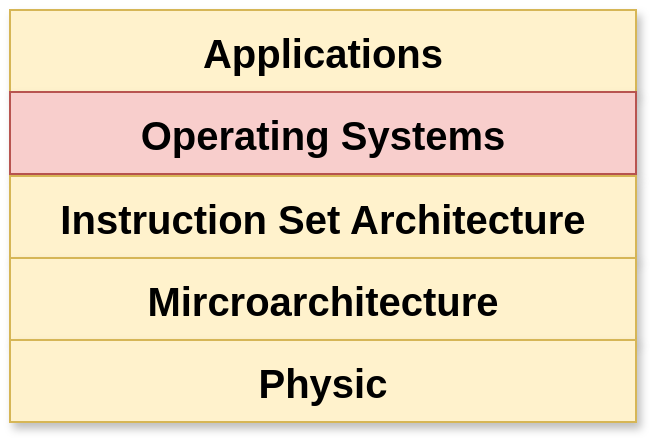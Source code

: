 <mxfile version="14.4.3" type="device"><diagram id="j2AzuaDBS5yuWr02Qv61" name="第 1 页"><mxGraphModel dx="1906" dy="1231" grid="0" gridSize="10" guides="1" tooltips="1" connect="1" arrows="1" fold="1" page="0" pageScale="1" pageWidth="827" pageHeight="1169" math="0" shadow="0"><root><mxCell id="0"/><mxCell id="1" parent="0"/><mxCell id="BJBoEyHh_IG-nAEQ-GW7-7" value="&lt;b&gt;&lt;font style=&quot;font-size: 20px&quot;&gt;Applications&lt;/font&gt;&lt;/b&gt;" style="rounded=0;whiteSpace=wrap;html=1;fillColor=#fff2cc;strokeColor=#d6b656;shadow=1;" parent="1" vertex="1"><mxGeometry x="-426" y="-1" width="313" height="41" as="geometry"/></mxCell><mxCell id="BJBoEyHh_IG-nAEQ-GW7-1" value="&lt;b&gt;&lt;font style=&quot;font-size: 20px&quot;&gt;Operating Systems&lt;/font&gt;&lt;/b&gt;" style="rounded=0;whiteSpace=wrap;html=1;fillColor=#f8cecc;strokeColor=#b85450;shadow=1;" parent="1" vertex="1"><mxGeometry x="-426" y="40" width="313" height="41" as="geometry"/></mxCell><mxCell id="BJBoEyHh_IG-nAEQ-GW7-2" value="&lt;b&gt;&lt;font style=&quot;font-size: 20px&quot;&gt;Instruction Set Architecture&lt;/font&gt;&lt;/b&gt;" style="rounded=0;whiteSpace=wrap;html=1;fillColor=#fff2cc;strokeColor=#d6b656;shadow=1;" parent="1" vertex="1"><mxGeometry x="-426" y="82" width="313" height="41" as="geometry"/></mxCell><mxCell id="BJBoEyHh_IG-nAEQ-GW7-3" value="&lt;b&gt;&lt;font style=&quot;font-size: 20px&quot;&gt;Mircroarchitecture&lt;/font&gt;&lt;/b&gt;" style="rounded=0;whiteSpace=wrap;html=1;fillColor=#fff2cc;strokeColor=#d6b656;shadow=1;" parent="1" vertex="1"><mxGeometry x="-426" y="123" width="313" height="41" as="geometry"/></mxCell><mxCell id="BJBoEyHh_IG-nAEQ-GW7-4" value="&lt;b&gt;&lt;font style=&quot;font-size: 20px&quot;&gt;Physic&lt;/font&gt;&lt;/b&gt;" style="rounded=0;whiteSpace=wrap;html=1;fillColor=#fff2cc;strokeColor=#d6b656;shadow=1;" parent="1" vertex="1"><mxGeometry x="-426" y="164" width="313" height="41" as="geometry"/></mxCell></root></mxGraphModel></diagram></mxfile>